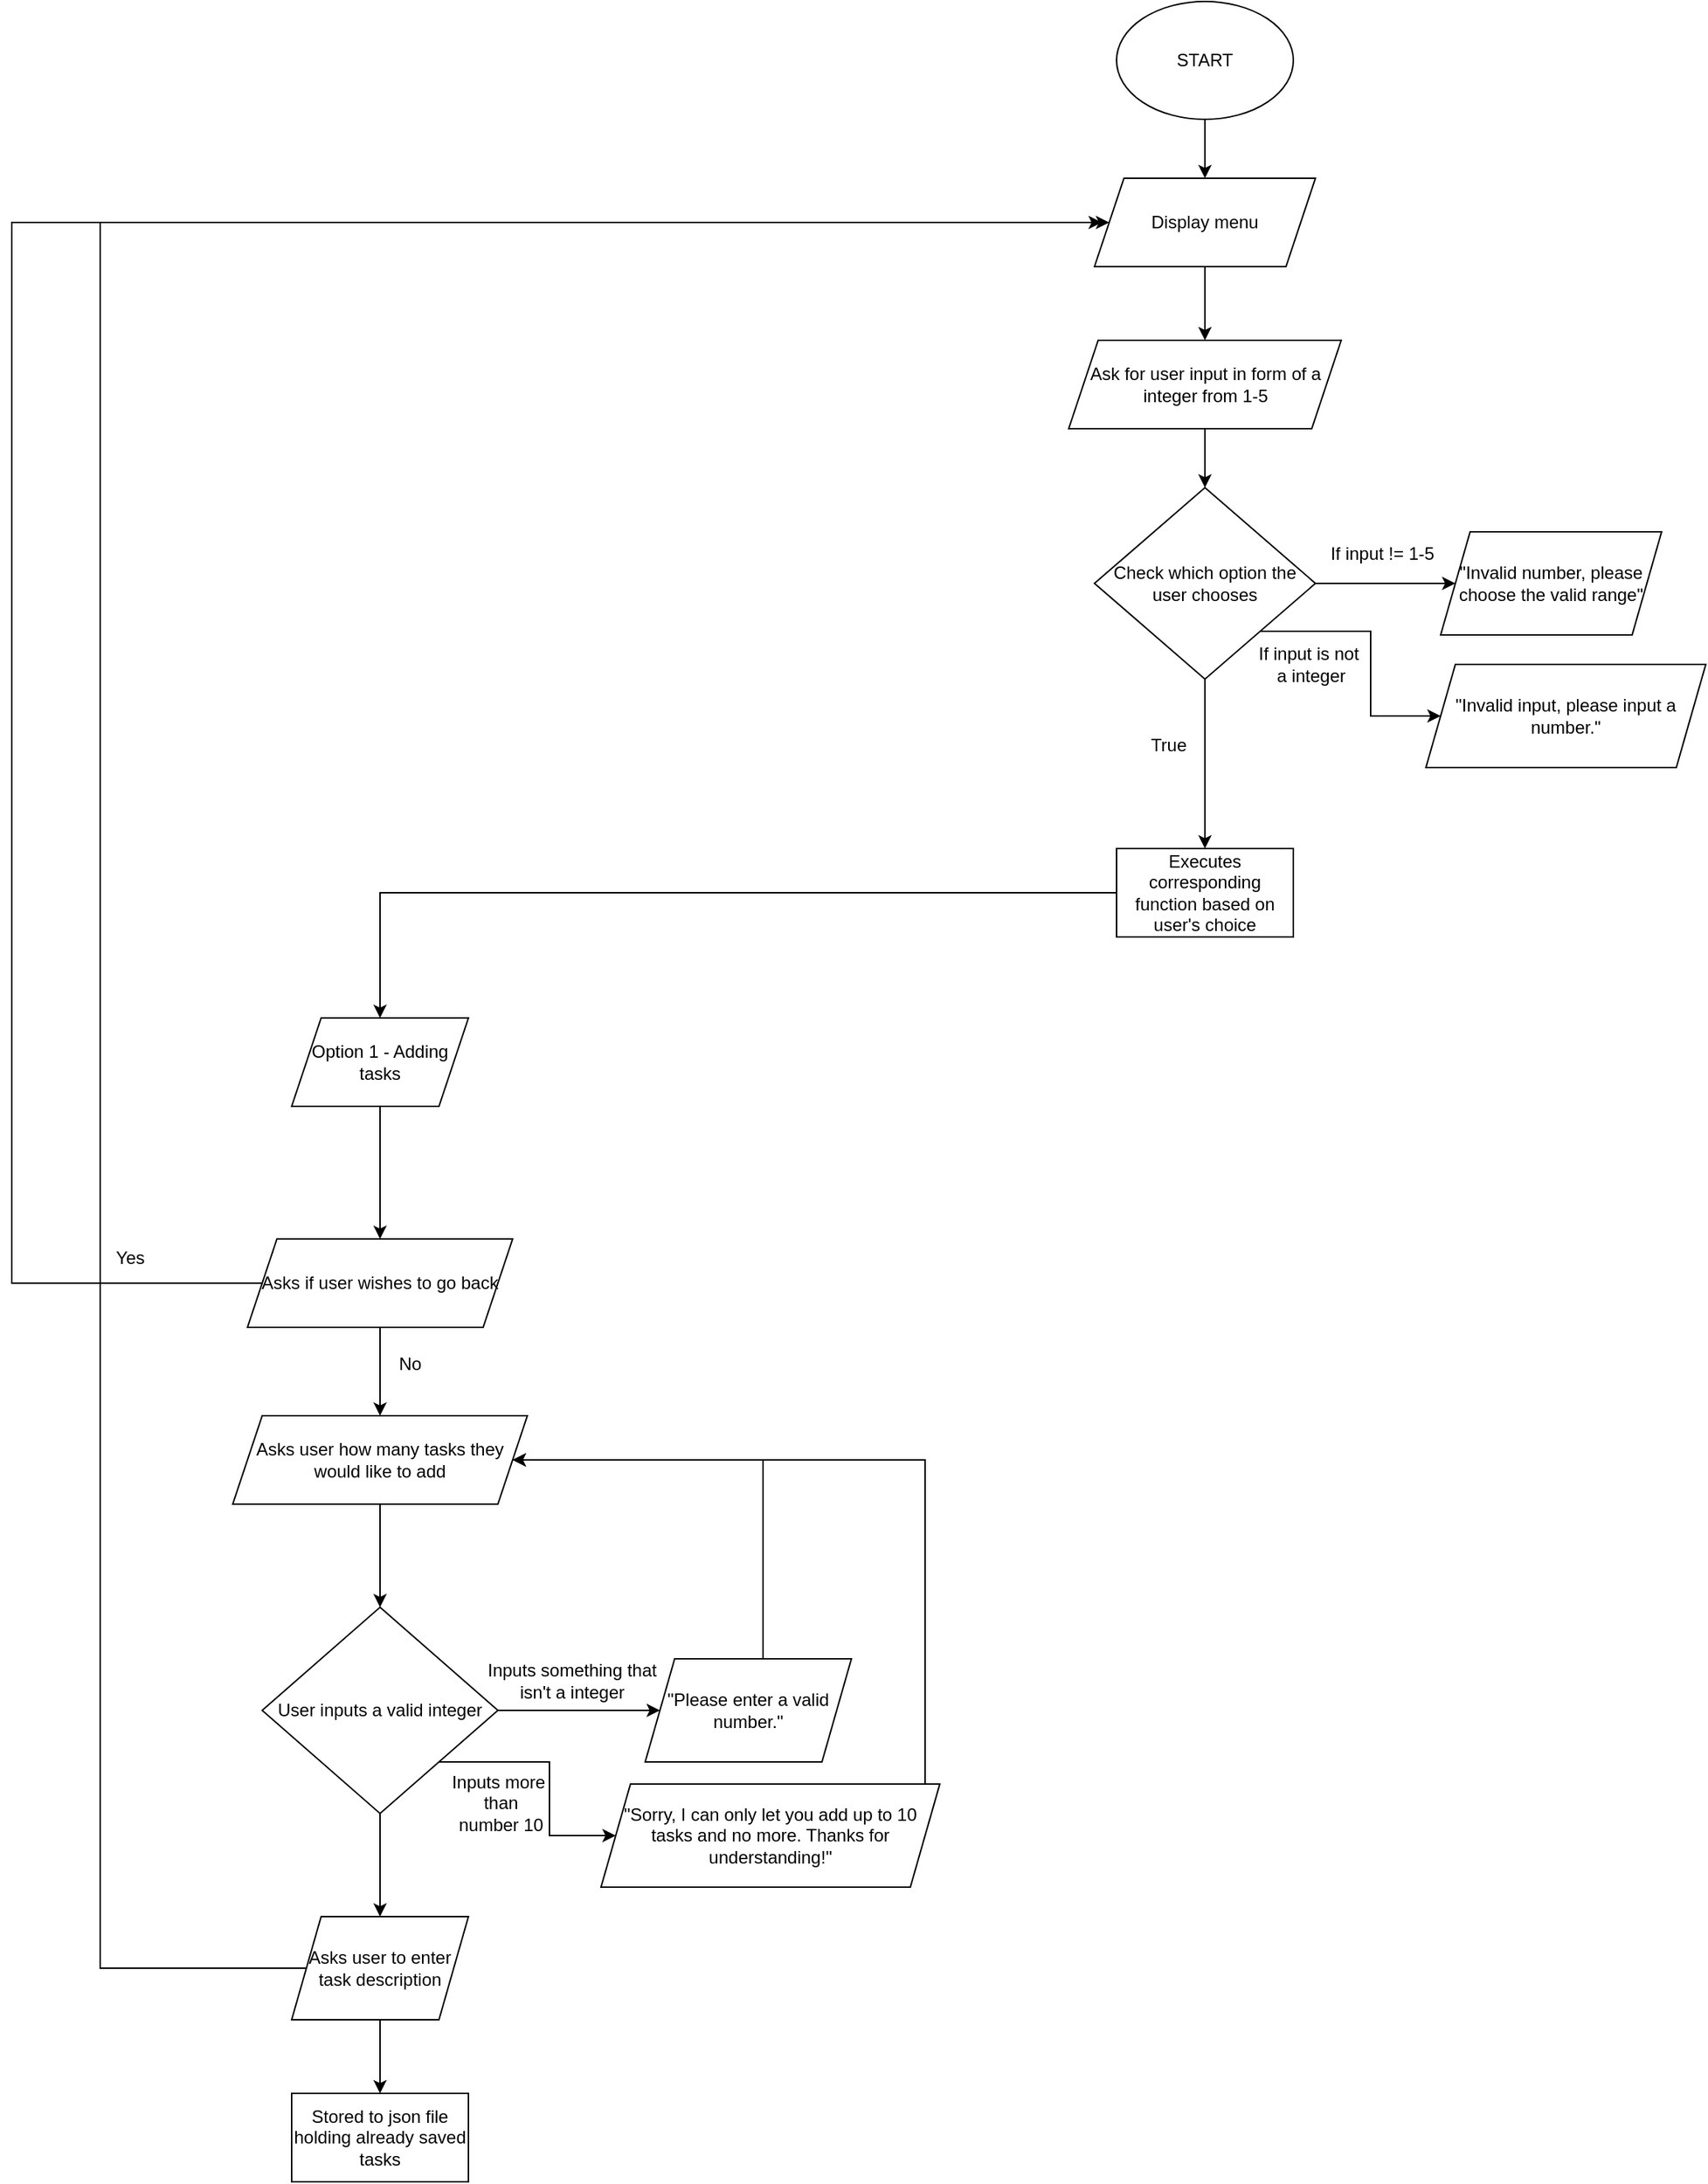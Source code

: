 <mxfile version="26.0.16">
  <diagram id="C5RBs43oDa-KdzZeNtuy" name="Page-1">
    <mxGraphModel dx="2003" dy="707" grid="1" gridSize="10" guides="1" tooltips="1" connect="1" arrows="1" fold="1" page="1" pageScale="2.5" pageWidth="827" pageHeight="1169" math="0" shadow="0">
      <root>
        <mxCell id="WIyWlLk6GJQsqaUBKTNV-0" />
        <mxCell id="WIyWlLk6GJQsqaUBKTNV-1" parent="WIyWlLk6GJQsqaUBKTNV-0" />
        <mxCell id="hc9wLcFZlQd3v7HxFwp2-2" style="edgeStyle=orthogonalEdgeStyle;rounded=0;orthogonalLoop=1;jettySize=auto;html=1;" edge="1" parent="WIyWlLk6GJQsqaUBKTNV-1" source="hc9wLcFZlQd3v7HxFwp2-0" target="hc9wLcFZlQd3v7HxFwp2-1">
          <mxGeometry relative="1" as="geometry" />
        </mxCell>
        <mxCell id="hc9wLcFZlQd3v7HxFwp2-0" value="START" style="ellipse;whiteSpace=wrap;html=1;" vertex="1" parent="WIyWlLk6GJQsqaUBKTNV-1">
          <mxGeometry x="820" y="30" width="120" height="80" as="geometry" />
        </mxCell>
        <mxCell id="hc9wLcFZlQd3v7HxFwp2-4" value="" style="edgeStyle=orthogonalEdgeStyle;rounded=0;orthogonalLoop=1;jettySize=auto;html=1;" edge="1" parent="WIyWlLk6GJQsqaUBKTNV-1" source="hc9wLcFZlQd3v7HxFwp2-1" target="hc9wLcFZlQd3v7HxFwp2-3">
          <mxGeometry relative="1" as="geometry" />
        </mxCell>
        <mxCell id="hc9wLcFZlQd3v7HxFwp2-1" value="Display menu" style="shape=parallelogram;perimeter=parallelogramPerimeter;whiteSpace=wrap;html=1;fixedSize=1;" vertex="1" parent="WIyWlLk6GJQsqaUBKTNV-1">
          <mxGeometry x="805" y="150" width="150" height="60" as="geometry" />
        </mxCell>
        <mxCell id="hc9wLcFZlQd3v7HxFwp2-6" value="" style="edgeStyle=orthogonalEdgeStyle;rounded=0;orthogonalLoop=1;jettySize=auto;html=1;" edge="1" parent="WIyWlLk6GJQsqaUBKTNV-1" source="hc9wLcFZlQd3v7HxFwp2-3" target="hc9wLcFZlQd3v7HxFwp2-5">
          <mxGeometry relative="1" as="geometry" />
        </mxCell>
        <mxCell id="hc9wLcFZlQd3v7HxFwp2-3" value="Ask for user input in form of a integer from 1-5" style="shape=parallelogram;perimeter=parallelogramPerimeter;whiteSpace=wrap;html=1;fixedSize=1;" vertex="1" parent="WIyWlLk6GJQsqaUBKTNV-1">
          <mxGeometry x="787.5" y="260" width="185" height="60" as="geometry" />
        </mxCell>
        <mxCell id="hc9wLcFZlQd3v7HxFwp2-8" style="edgeStyle=orthogonalEdgeStyle;rounded=0;orthogonalLoop=1;jettySize=auto;html=1;exitX=1;exitY=0.5;exitDx=0;exitDy=0;entryX=0;entryY=0.5;entryDx=0;entryDy=0;" edge="1" parent="WIyWlLk6GJQsqaUBKTNV-1" source="hc9wLcFZlQd3v7HxFwp2-5" target="hc9wLcFZlQd3v7HxFwp2-9">
          <mxGeometry relative="1" as="geometry">
            <mxPoint x="990" y="425" as="targetPoint" />
          </mxGeometry>
        </mxCell>
        <mxCell id="hc9wLcFZlQd3v7HxFwp2-11" style="edgeStyle=orthogonalEdgeStyle;rounded=0;orthogonalLoop=1;jettySize=auto;html=1;exitX=1;exitY=1;exitDx=0;exitDy=0;entryX=0;entryY=0.5;entryDx=0;entryDy=0;" edge="1" parent="WIyWlLk6GJQsqaUBKTNV-1" source="hc9wLcFZlQd3v7HxFwp2-5" target="hc9wLcFZlQd3v7HxFwp2-14">
          <mxGeometry relative="1" as="geometry">
            <mxPoint x="1030" y="520" as="targetPoint" />
          </mxGeometry>
        </mxCell>
        <mxCell id="hc9wLcFZlQd3v7HxFwp2-16" value="" style="edgeStyle=orthogonalEdgeStyle;rounded=0;orthogonalLoop=1;jettySize=auto;html=1;" edge="1" parent="WIyWlLk6GJQsqaUBKTNV-1" source="hc9wLcFZlQd3v7HxFwp2-5" target="hc9wLcFZlQd3v7HxFwp2-15">
          <mxGeometry relative="1" as="geometry" />
        </mxCell>
        <mxCell id="hc9wLcFZlQd3v7HxFwp2-5" value="Check which option the user chooses" style="rhombus;whiteSpace=wrap;html=1;" vertex="1" parent="WIyWlLk6GJQsqaUBKTNV-1">
          <mxGeometry x="805" y="360" width="150" height="130" as="geometry" />
        </mxCell>
        <mxCell id="hc9wLcFZlQd3v7HxFwp2-9" value="&quot;Invalid number, please choose the valid range&quot;" style="shape=parallelogram;perimeter=parallelogramPerimeter;whiteSpace=wrap;html=1;fixedSize=1;" vertex="1" parent="WIyWlLk6GJQsqaUBKTNV-1">
          <mxGeometry x="1040" y="390" width="150" height="70" as="geometry" />
        </mxCell>
        <mxCell id="hc9wLcFZlQd3v7HxFwp2-10" value="If input != 1-5" style="text;html=1;align=center;verticalAlign=middle;resizable=0;points=[];autosize=1;strokeColor=none;fillColor=none;" vertex="1" parent="WIyWlLk6GJQsqaUBKTNV-1">
          <mxGeometry x="955" y="390" width="90" height="30" as="geometry" />
        </mxCell>
        <mxCell id="hc9wLcFZlQd3v7HxFwp2-13" value="If input is not&lt;div&gt;&amp;nbsp;a integer&lt;/div&gt;" style="text;html=1;align=center;verticalAlign=middle;resizable=0;points=[];autosize=1;strokeColor=none;fillColor=none;" vertex="1" parent="WIyWlLk6GJQsqaUBKTNV-1">
          <mxGeometry x="905" y="460" width="90" height="40" as="geometry" />
        </mxCell>
        <mxCell id="hc9wLcFZlQd3v7HxFwp2-14" value="&quot;Invalid input, please input a number.&quot;" style="shape=parallelogram;perimeter=parallelogramPerimeter;whiteSpace=wrap;html=1;fixedSize=1;" vertex="1" parent="WIyWlLk6GJQsqaUBKTNV-1">
          <mxGeometry x="1030" y="480" width="190" height="70" as="geometry" />
        </mxCell>
        <mxCell id="hc9wLcFZlQd3v7HxFwp2-19" value="" style="edgeStyle=orthogonalEdgeStyle;rounded=0;orthogonalLoop=1;jettySize=auto;html=1;" edge="1" parent="WIyWlLk6GJQsqaUBKTNV-1" source="hc9wLcFZlQd3v7HxFwp2-15" target="hc9wLcFZlQd3v7HxFwp2-18">
          <mxGeometry relative="1" as="geometry" />
        </mxCell>
        <mxCell id="hc9wLcFZlQd3v7HxFwp2-15" value="Executes corresponding function based on user&#39;s choice" style="whiteSpace=wrap;html=1;" vertex="1" parent="WIyWlLk6GJQsqaUBKTNV-1">
          <mxGeometry x="820" y="605" width="120" height="60" as="geometry" />
        </mxCell>
        <mxCell id="hc9wLcFZlQd3v7HxFwp2-17" value="True" style="text;html=1;align=center;verticalAlign=middle;resizable=0;points=[];autosize=1;strokeColor=none;fillColor=none;" vertex="1" parent="WIyWlLk6GJQsqaUBKTNV-1">
          <mxGeometry x="830" y="520" width="50" height="30" as="geometry" />
        </mxCell>
        <mxCell id="hc9wLcFZlQd3v7HxFwp2-21" value="" style="edgeStyle=orthogonalEdgeStyle;rounded=0;orthogonalLoop=1;jettySize=auto;html=1;" edge="1" parent="WIyWlLk6GJQsqaUBKTNV-1" source="hc9wLcFZlQd3v7HxFwp2-18" target="hc9wLcFZlQd3v7HxFwp2-20">
          <mxGeometry relative="1" as="geometry" />
        </mxCell>
        <mxCell id="hc9wLcFZlQd3v7HxFwp2-18" value="Option 1 - Adding&lt;br&gt;tasks" style="shape=parallelogram;perimeter=parallelogramPerimeter;whiteSpace=wrap;html=1;fixedSize=1;" vertex="1" parent="WIyWlLk6GJQsqaUBKTNV-1">
          <mxGeometry x="260" y="720" width="120" height="60" as="geometry" />
        </mxCell>
        <mxCell id="hc9wLcFZlQd3v7HxFwp2-22" style="edgeStyle=orthogonalEdgeStyle;rounded=0;orthogonalLoop=1;jettySize=auto;html=1;entryX=0;entryY=0.5;entryDx=0;entryDy=0;" edge="1" parent="WIyWlLk6GJQsqaUBKTNV-1" source="hc9wLcFZlQd3v7HxFwp2-20" target="hc9wLcFZlQd3v7HxFwp2-1">
          <mxGeometry relative="1" as="geometry">
            <Array as="points">
              <mxPoint x="70" y="900" />
              <mxPoint x="70" y="180" />
            </Array>
          </mxGeometry>
        </mxCell>
        <mxCell id="hc9wLcFZlQd3v7HxFwp2-27" style="edgeStyle=orthogonalEdgeStyle;rounded=0;orthogonalLoop=1;jettySize=auto;html=1;exitX=0.5;exitY=1;exitDx=0;exitDy=0;entryX=0.5;entryY=0;entryDx=0;entryDy=0;" edge="1" parent="WIyWlLk6GJQsqaUBKTNV-1" source="hc9wLcFZlQd3v7HxFwp2-20" target="hc9wLcFZlQd3v7HxFwp2-24">
          <mxGeometry relative="1" as="geometry" />
        </mxCell>
        <mxCell id="hc9wLcFZlQd3v7HxFwp2-20" value="Asks if user wishes to go back" style="shape=parallelogram;perimeter=parallelogramPerimeter;whiteSpace=wrap;html=1;fixedSize=1;" vertex="1" parent="WIyWlLk6GJQsqaUBKTNV-1">
          <mxGeometry x="230" y="870" width="180" height="60" as="geometry" />
        </mxCell>
        <mxCell id="hc9wLcFZlQd3v7HxFwp2-23" value="Yes&lt;div&gt;&lt;br&gt;&lt;/div&gt;" style="text;html=1;align=center;verticalAlign=middle;resizable=0;points=[];autosize=1;strokeColor=none;fillColor=none;" vertex="1" parent="WIyWlLk6GJQsqaUBKTNV-1">
          <mxGeometry x="130" y="870" width="40" height="40" as="geometry" />
        </mxCell>
        <mxCell id="hc9wLcFZlQd3v7HxFwp2-29" value="" style="edgeStyle=orthogonalEdgeStyle;rounded=0;orthogonalLoop=1;jettySize=auto;html=1;" edge="1" parent="WIyWlLk6GJQsqaUBKTNV-1" source="hc9wLcFZlQd3v7HxFwp2-24" target="hc9wLcFZlQd3v7HxFwp2-28">
          <mxGeometry relative="1" as="geometry" />
        </mxCell>
        <mxCell id="hc9wLcFZlQd3v7HxFwp2-24" value="Asks user how many tasks they would like to add" style="shape=parallelogram;perimeter=parallelogramPerimeter;whiteSpace=wrap;html=1;fixedSize=1;" vertex="1" parent="WIyWlLk6GJQsqaUBKTNV-1">
          <mxGeometry x="220" y="990" width="200" height="60" as="geometry" />
        </mxCell>
        <mxCell id="hc9wLcFZlQd3v7HxFwp2-26" value="No" style="text;html=1;align=center;verticalAlign=middle;resizable=0;points=[];autosize=1;strokeColor=none;fillColor=none;" vertex="1" parent="WIyWlLk6GJQsqaUBKTNV-1">
          <mxGeometry x="320" y="940" width="40" height="30" as="geometry" />
        </mxCell>
        <mxCell id="hc9wLcFZlQd3v7HxFwp2-31" value="" style="edgeStyle=orthogonalEdgeStyle;rounded=0;orthogonalLoop=1;jettySize=auto;html=1;" edge="1" parent="WIyWlLk6GJQsqaUBKTNV-1" source="hc9wLcFZlQd3v7HxFwp2-28" target="hc9wLcFZlQd3v7HxFwp2-30">
          <mxGeometry relative="1" as="geometry" />
        </mxCell>
        <mxCell id="hc9wLcFZlQd3v7HxFwp2-36" style="edgeStyle=orthogonalEdgeStyle;rounded=0;orthogonalLoop=1;jettySize=auto;html=1;exitX=1;exitY=1;exitDx=0;exitDy=0;entryX=0;entryY=0.5;entryDx=0;entryDy=0;" edge="1" parent="WIyWlLk6GJQsqaUBKTNV-1" source="hc9wLcFZlQd3v7HxFwp2-28" target="hc9wLcFZlQd3v7HxFwp2-37">
          <mxGeometry relative="1" as="geometry">
            <mxPoint x="480" y="1280" as="targetPoint" />
          </mxGeometry>
        </mxCell>
        <mxCell id="hc9wLcFZlQd3v7HxFwp2-41" value="" style="edgeStyle=orthogonalEdgeStyle;rounded=0;orthogonalLoop=1;jettySize=auto;html=1;" edge="1" parent="WIyWlLk6GJQsqaUBKTNV-1" source="hc9wLcFZlQd3v7HxFwp2-28" target="hc9wLcFZlQd3v7HxFwp2-40">
          <mxGeometry relative="1" as="geometry" />
        </mxCell>
        <mxCell id="hc9wLcFZlQd3v7HxFwp2-28" value="User inputs a valid integer" style="rhombus;whiteSpace=wrap;html=1;" vertex="1" parent="WIyWlLk6GJQsqaUBKTNV-1">
          <mxGeometry x="240" y="1120" width="160" height="140" as="geometry" />
        </mxCell>
        <mxCell id="hc9wLcFZlQd3v7HxFwp2-34" style="edgeStyle=orthogonalEdgeStyle;rounded=0;orthogonalLoop=1;jettySize=auto;html=1;entryX=1;entryY=0.5;entryDx=0;entryDy=0;" edge="1" parent="WIyWlLk6GJQsqaUBKTNV-1" source="hc9wLcFZlQd3v7HxFwp2-30" target="hc9wLcFZlQd3v7HxFwp2-24">
          <mxGeometry relative="1" as="geometry">
            <Array as="points">
              <mxPoint x="580" y="1020" />
            </Array>
          </mxGeometry>
        </mxCell>
        <mxCell id="hc9wLcFZlQd3v7HxFwp2-30" value="&quot;Please enter a valid number.&quot;" style="shape=parallelogram;perimeter=parallelogramPerimeter;whiteSpace=wrap;html=1;fixedSize=1;" vertex="1" parent="WIyWlLk6GJQsqaUBKTNV-1">
          <mxGeometry x="500" y="1155" width="140" height="70" as="geometry" />
        </mxCell>
        <mxCell id="hc9wLcFZlQd3v7HxFwp2-35" value="Inputs something that &lt;br&gt;isn&#39;t a integer" style="text;html=1;align=center;verticalAlign=middle;resizable=0;points=[];autosize=1;strokeColor=none;fillColor=none;" vertex="1" parent="WIyWlLk6GJQsqaUBKTNV-1">
          <mxGeometry x="380" y="1150" width="140" height="40" as="geometry" />
        </mxCell>
        <mxCell id="hc9wLcFZlQd3v7HxFwp2-39" style="edgeStyle=orthogonalEdgeStyle;rounded=0;orthogonalLoop=1;jettySize=auto;html=1;entryX=1;entryY=0.5;entryDx=0;entryDy=0;" edge="1" parent="WIyWlLk6GJQsqaUBKTNV-1" source="hc9wLcFZlQd3v7HxFwp2-37" target="hc9wLcFZlQd3v7HxFwp2-24">
          <mxGeometry relative="1" as="geometry">
            <Array as="points">
              <mxPoint x="690" y="1020" />
            </Array>
          </mxGeometry>
        </mxCell>
        <mxCell id="hc9wLcFZlQd3v7HxFwp2-37" value="&quot;Sorry, I can only let you add up to 10 tasks and no more. Thanks for understanding!&quot;" style="shape=parallelogram;perimeter=parallelogramPerimeter;whiteSpace=wrap;html=1;fixedSize=1;" vertex="1" parent="WIyWlLk6GJQsqaUBKTNV-1">
          <mxGeometry x="470" y="1240" width="230" height="70" as="geometry" />
        </mxCell>
        <mxCell id="hc9wLcFZlQd3v7HxFwp2-38" value="Inputs more&lt;br&gt;&amp;nbsp;than&lt;br&gt;&amp;nbsp;number 10" style="text;html=1;align=center;verticalAlign=middle;resizable=0;points=[];autosize=1;strokeColor=none;fillColor=none;" vertex="1" parent="WIyWlLk6GJQsqaUBKTNV-1">
          <mxGeometry x="355" y="1223" width="90" height="60" as="geometry" />
        </mxCell>
        <mxCell id="hc9wLcFZlQd3v7HxFwp2-43" style="edgeStyle=orthogonalEdgeStyle;rounded=0;orthogonalLoop=1;jettySize=auto;html=1;" edge="1" parent="WIyWlLk6GJQsqaUBKTNV-1" source="hc9wLcFZlQd3v7HxFwp2-40" target="hc9wLcFZlQd3v7HxFwp2-42">
          <mxGeometry relative="1" as="geometry" />
        </mxCell>
        <mxCell id="hc9wLcFZlQd3v7HxFwp2-44" style="edgeStyle=orthogonalEdgeStyle;rounded=0;orthogonalLoop=1;jettySize=auto;html=1;" edge="1" parent="WIyWlLk6GJQsqaUBKTNV-1" source="hc9wLcFZlQd3v7HxFwp2-40">
          <mxGeometry relative="1" as="geometry">
            <mxPoint x="810" y="180" as="targetPoint" />
            <Array as="points">
              <mxPoint x="130" y="1365" />
              <mxPoint x="130" y="180" />
            </Array>
          </mxGeometry>
        </mxCell>
        <mxCell id="hc9wLcFZlQd3v7HxFwp2-40" value="Asks user to enter task description" style="shape=parallelogram;perimeter=parallelogramPerimeter;whiteSpace=wrap;html=1;fixedSize=1;" vertex="1" parent="WIyWlLk6GJQsqaUBKTNV-1">
          <mxGeometry x="260" y="1330" width="120" height="70" as="geometry" />
        </mxCell>
        <mxCell id="hc9wLcFZlQd3v7HxFwp2-42" value="Stored to json file holding already saved tasks" style="whiteSpace=wrap;html=1;" vertex="1" parent="WIyWlLk6GJQsqaUBKTNV-1">
          <mxGeometry x="260" y="1450" width="120" height="60" as="geometry" />
        </mxCell>
      </root>
    </mxGraphModel>
  </diagram>
</mxfile>
